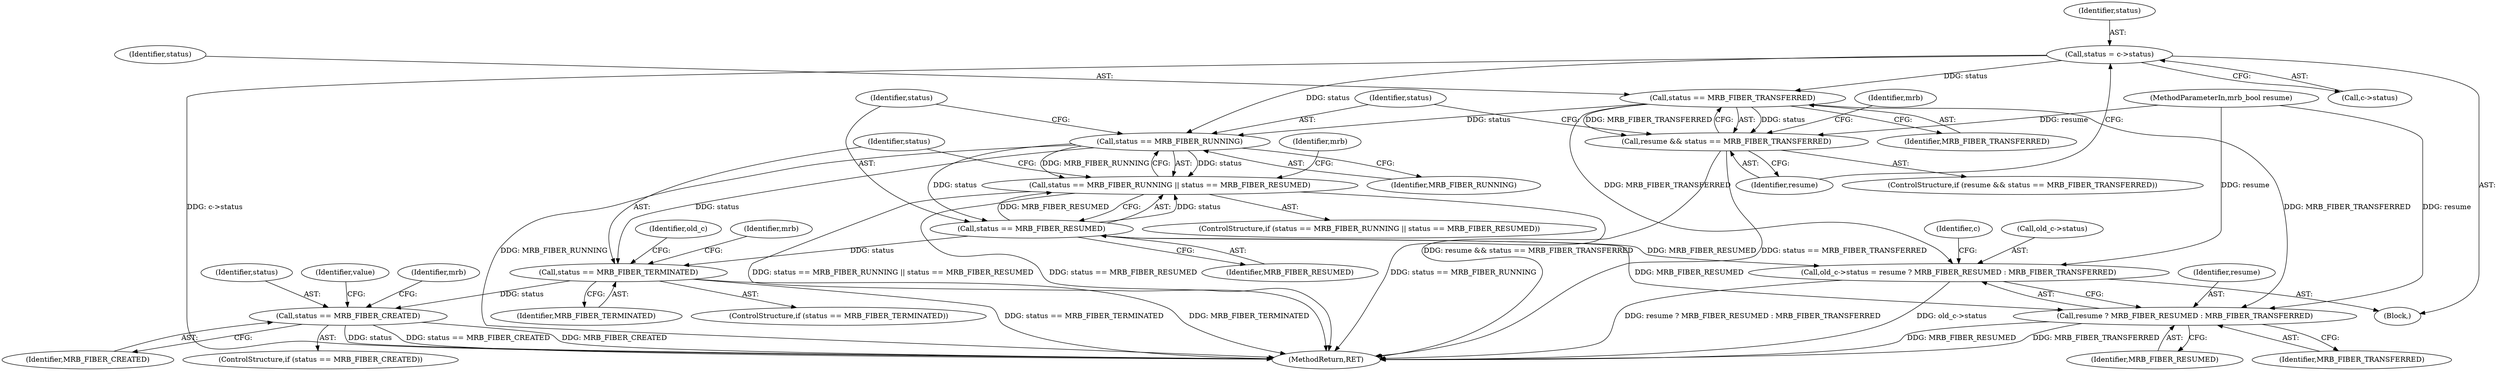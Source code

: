digraph "0_mruby_778500563a9f7ceba996937dc886bd8cde29b42b@pointer" {
"1000126" [label="(Call,status = c->status)"];
"1000134" [label="(Call,status == MRB_FIBER_TRANSFERRED)"];
"1000132" [label="(Call,resume && status == MRB_FIBER_TRANSFERRED)"];
"1000144" [label="(Call,status == MRB_FIBER_RUNNING)"];
"1000143" [label="(Call,status == MRB_FIBER_RUNNING || status == MRB_FIBER_RESUMED)"];
"1000147" [label="(Call,status == MRB_FIBER_RESUMED)"];
"1000156" [label="(Call,status == MRB_FIBER_TERMINATED)"];
"1000195" [label="(Call,status == MRB_FIBER_CREATED)"];
"1000164" [label="(Call,old_c->status = resume ? MRB_FIBER_RESUMED : MRB_FIBER_TRANSFERRED)"];
"1000168" [label="(Call,resume ? MRB_FIBER_RESUMED : MRB_FIBER_TRANSFERRED)"];
"1000108" [label="(Block,)"];
"1000142" [label="(ControlStructure,if (status == MRB_FIBER_RUNNING || status == MRB_FIBER_RESUMED))"];
"1000106" [label="(MethodParameterIn,mrb_bool resume)"];
"1000145" [label="(Identifier,status)"];
"1000170" [label="(Identifier,MRB_FIBER_RESUMED)"];
"1000157" [label="(Identifier,status)"];
"1000197" [label="(Identifier,MRB_FIBER_CREATED)"];
"1000136" [label="(Identifier,MRB_FIBER_TRANSFERRED)"];
"1000144" [label="(Call,status == MRB_FIBER_RUNNING)"];
"1000194" [label="(ControlStructure,if (status == MRB_FIBER_CREATED))"];
"1000166" [label="(Identifier,old_c)"];
"1000196" [label="(Identifier,status)"];
"1000127" [label="(Identifier,status)"];
"1000174" [label="(Identifier,c)"];
"1000133" [label="(Identifier,resume)"];
"1000135" [label="(Identifier,status)"];
"1000260" [label="(Identifier,value)"];
"1000147" [label="(Call,status == MRB_FIBER_RESUMED)"];
"1000168" [label="(Call,resume ? MRB_FIBER_RESUMED : MRB_FIBER_TRANSFERRED)"];
"1000156" [label="(Call,status == MRB_FIBER_TERMINATED)"];
"1000301" [label="(MethodReturn,RET)"];
"1000131" [label="(ControlStructure,if (resume && status == MRB_FIBER_TRANSFERRED))"];
"1000152" [label="(Identifier,mrb)"];
"1000128" [label="(Call,c->status)"];
"1000165" [label="(Call,old_c->status)"];
"1000149" [label="(Identifier,MRB_FIBER_RESUMED)"];
"1000161" [label="(Identifier,mrb)"];
"1000158" [label="(Identifier,MRB_FIBER_TERMINATED)"];
"1000195" [label="(Call,status == MRB_FIBER_CREATED)"];
"1000134" [label="(Call,status == MRB_FIBER_TRANSFERRED)"];
"1000148" [label="(Identifier,status)"];
"1000139" [label="(Identifier,mrb)"];
"1000155" [label="(ControlStructure,if (status == MRB_FIBER_TERMINATED))"];
"1000164" [label="(Call,old_c->status = resume ? MRB_FIBER_RESUMED : MRB_FIBER_TRANSFERRED)"];
"1000143" [label="(Call,status == MRB_FIBER_RUNNING || status == MRB_FIBER_RESUMED)"];
"1000202" [label="(Identifier,mrb)"];
"1000171" [label="(Identifier,MRB_FIBER_TRANSFERRED)"];
"1000169" [label="(Identifier,resume)"];
"1000126" [label="(Call,status = c->status)"];
"1000146" [label="(Identifier,MRB_FIBER_RUNNING)"];
"1000132" [label="(Call,resume && status == MRB_FIBER_TRANSFERRED)"];
"1000126" -> "1000108"  [label="AST: "];
"1000126" -> "1000128"  [label="CFG: "];
"1000127" -> "1000126"  [label="AST: "];
"1000128" -> "1000126"  [label="AST: "];
"1000133" -> "1000126"  [label="CFG: "];
"1000126" -> "1000301"  [label="DDG: c->status"];
"1000126" -> "1000134"  [label="DDG: status"];
"1000126" -> "1000144"  [label="DDG: status"];
"1000134" -> "1000132"  [label="AST: "];
"1000134" -> "1000136"  [label="CFG: "];
"1000135" -> "1000134"  [label="AST: "];
"1000136" -> "1000134"  [label="AST: "];
"1000132" -> "1000134"  [label="CFG: "];
"1000134" -> "1000132"  [label="DDG: status"];
"1000134" -> "1000132"  [label="DDG: MRB_FIBER_TRANSFERRED"];
"1000134" -> "1000144"  [label="DDG: status"];
"1000134" -> "1000164"  [label="DDG: MRB_FIBER_TRANSFERRED"];
"1000134" -> "1000168"  [label="DDG: MRB_FIBER_TRANSFERRED"];
"1000132" -> "1000131"  [label="AST: "];
"1000132" -> "1000133"  [label="CFG: "];
"1000133" -> "1000132"  [label="AST: "];
"1000139" -> "1000132"  [label="CFG: "];
"1000145" -> "1000132"  [label="CFG: "];
"1000132" -> "1000301"  [label="DDG: resume && status == MRB_FIBER_TRANSFERRED"];
"1000132" -> "1000301"  [label="DDG: status == MRB_FIBER_TRANSFERRED"];
"1000106" -> "1000132"  [label="DDG: resume"];
"1000144" -> "1000143"  [label="AST: "];
"1000144" -> "1000146"  [label="CFG: "];
"1000145" -> "1000144"  [label="AST: "];
"1000146" -> "1000144"  [label="AST: "];
"1000148" -> "1000144"  [label="CFG: "];
"1000143" -> "1000144"  [label="CFG: "];
"1000144" -> "1000301"  [label="DDG: MRB_FIBER_RUNNING"];
"1000144" -> "1000143"  [label="DDG: status"];
"1000144" -> "1000143"  [label="DDG: MRB_FIBER_RUNNING"];
"1000144" -> "1000147"  [label="DDG: status"];
"1000144" -> "1000156"  [label="DDG: status"];
"1000143" -> "1000142"  [label="AST: "];
"1000143" -> "1000147"  [label="CFG: "];
"1000147" -> "1000143"  [label="AST: "];
"1000152" -> "1000143"  [label="CFG: "];
"1000157" -> "1000143"  [label="CFG: "];
"1000143" -> "1000301"  [label="DDG: status == MRB_FIBER_RUNNING"];
"1000143" -> "1000301"  [label="DDG: status == MRB_FIBER_RUNNING || status == MRB_FIBER_RESUMED"];
"1000143" -> "1000301"  [label="DDG: status == MRB_FIBER_RESUMED"];
"1000147" -> "1000143"  [label="DDG: status"];
"1000147" -> "1000143"  [label="DDG: MRB_FIBER_RESUMED"];
"1000147" -> "1000149"  [label="CFG: "];
"1000148" -> "1000147"  [label="AST: "];
"1000149" -> "1000147"  [label="AST: "];
"1000147" -> "1000156"  [label="DDG: status"];
"1000147" -> "1000164"  [label="DDG: MRB_FIBER_RESUMED"];
"1000147" -> "1000168"  [label="DDG: MRB_FIBER_RESUMED"];
"1000156" -> "1000155"  [label="AST: "];
"1000156" -> "1000158"  [label="CFG: "];
"1000157" -> "1000156"  [label="AST: "];
"1000158" -> "1000156"  [label="AST: "];
"1000161" -> "1000156"  [label="CFG: "];
"1000166" -> "1000156"  [label="CFG: "];
"1000156" -> "1000301"  [label="DDG: MRB_FIBER_TERMINATED"];
"1000156" -> "1000301"  [label="DDG: status == MRB_FIBER_TERMINATED"];
"1000156" -> "1000195"  [label="DDG: status"];
"1000195" -> "1000194"  [label="AST: "];
"1000195" -> "1000197"  [label="CFG: "];
"1000196" -> "1000195"  [label="AST: "];
"1000197" -> "1000195"  [label="AST: "];
"1000202" -> "1000195"  [label="CFG: "];
"1000260" -> "1000195"  [label="CFG: "];
"1000195" -> "1000301"  [label="DDG: status == MRB_FIBER_CREATED"];
"1000195" -> "1000301"  [label="DDG: MRB_FIBER_CREATED"];
"1000195" -> "1000301"  [label="DDG: status"];
"1000164" -> "1000108"  [label="AST: "];
"1000164" -> "1000168"  [label="CFG: "];
"1000165" -> "1000164"  [label="AST: "];
"1000168" -> "1000164"  [label="AST: "];
"1000174" -> "1000164"  [label="CFG: "];
"1000164" -> "1000301"  [label="DDG: resume ? MRB_FIBER_RESUMED : MRB_FIBER_TRANSFERRED"];
"1000164" -> "1000301"  [label="DDG: old_c->status"];
"1000106" -> "1000164"  [label="DDG: resume"];
"1000168" -> "1000170"  [label="CFG: "];
"1000168" -> "1000171"  [label="CFG: "];
"1000169" -> "1000168"  [label="AST: "];
"1000170" -> "1000168"  [label="AST: "];
"1000171" -> "1000168"  [label="AST: "];
"1000168" -> "1000301"  [label="DDG: MRB_FIBER_TRANSFERRED"];
"1000168" -> "1000301"  [label="DDG: MRB_FIBER_RESUMED"];
"1000106" -> "1000168"  [label="DDG: resume"];
}

